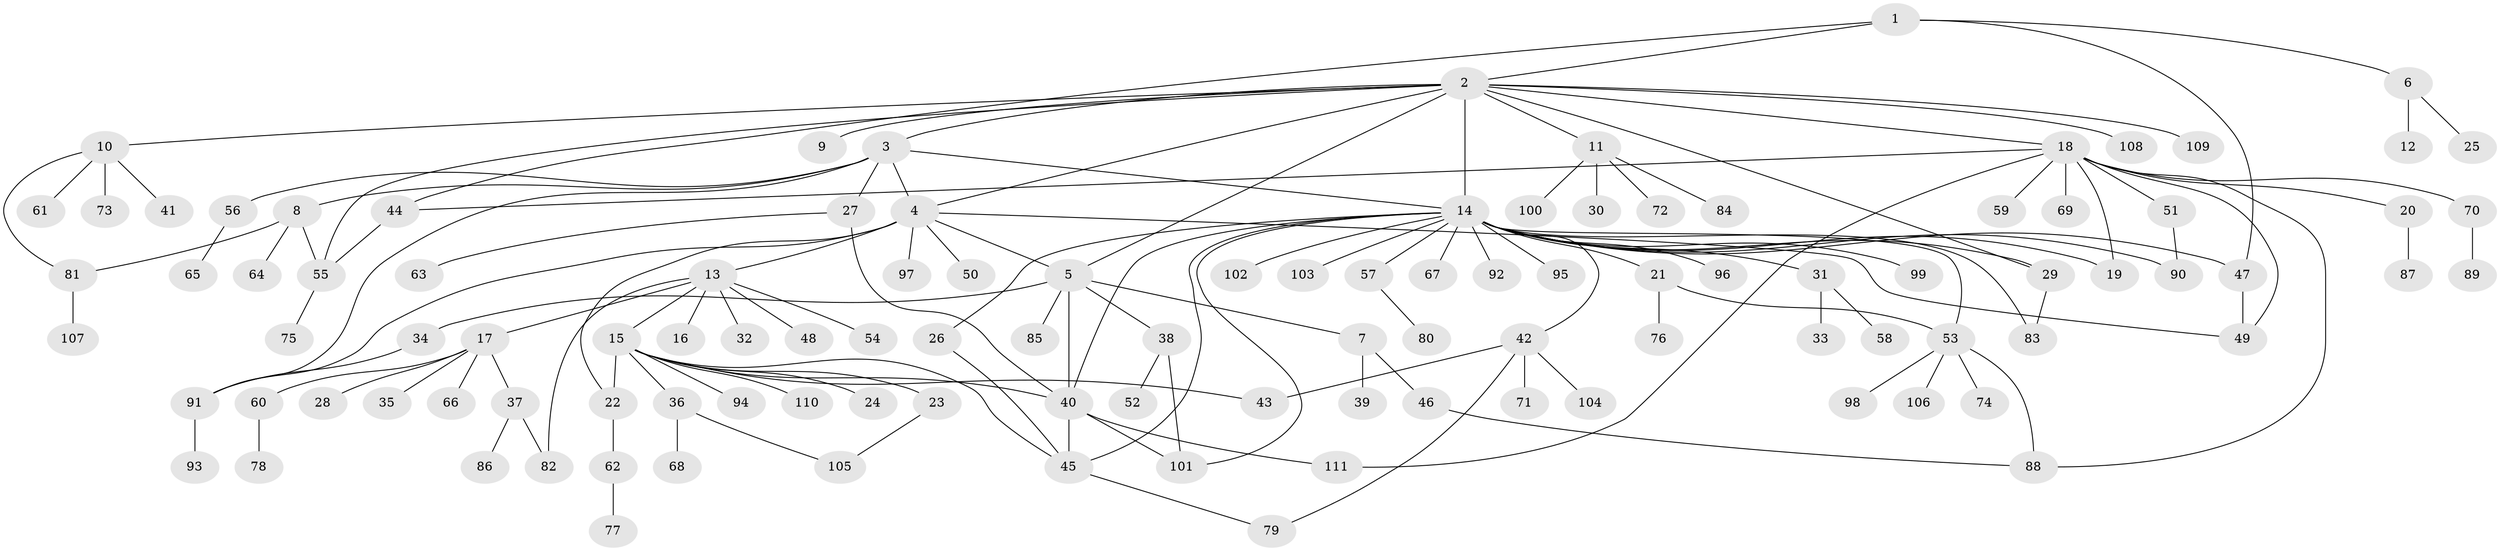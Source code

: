 // Generated by graph-tools (version 1.1) at 2025/47/03/09/25 04:47:40]
// undirected, 111 vertices, 143 edges
graph export_dot {
graph [start="1"]
  node [color=gray90,style=filled];
  1;
  2;
  3;
  4;
  5;
  6;
  7;
  8;
  9;
  10;
  11;
  12;
  13;
  14;
  15;
  16;
  17;
  18;
  19;
  20;
  21;
  22;
  23;
  24;
  25;
  26;
  27;
  28;
  29;
  30;
  31;
  32;
  33;
  34;
  35;
  36;
  37;
  38;
  39;
  40;
  41;
  42;
  43;
  44;
  45;
  46;
  47;
  48;
  49;
  50;
  51;
  52;
  53;
  54;
  55;
  56;
  57;
  58;
  59;
  60;
  61;
  62;
  63;
  64;
  65;
  66;
  67;
  68;
  69;
  70;
  71;
  72;
  73;
  74;
  75;
  76;
  77;
  78;
  79;
  80;
  81;
  82;
  83;
  84;
  85;
  86;
  87;
  88;
  89;
  90;
  91;
  92;
  93;
  94;
  95;
  96;
  97;
  98;
  99;
  100;
  101;
  102;
  103;
  104;
  105;
  106;
  107;
  108;
  109;
  110;
  111;
  1 -- 2;
  1 -- 6;
  1 -- 44;
  1 -- 47;
  2 -- 3;
  2 -- 4;
  2 -- 5;
  2 -- 9;
  2 -- 10;
  2 -- 11;
  2 -- 14;
  2 -- 18;
  2 -- 29;
  2 -- 55;
  2 -- 108;
  2 -- 109;
  3 -- 4;
  3 -- 8;
  3 -- 14;
  3 -- 27;
  3 -- 56;
  3 -- 91;
  4 -- 5;
  4 -- 13;
  4 -- 22;
  4 -- 49;
  4 -- 50;
  4 -- 91;
  4 -- 97;
  5 -- 7;
  5 -- 34;
  5 -- 38;
  5 -- 40;
  5 -- 85;
  6 -- 12;
  6 -- 25;
  7 -- 39;
  7 -- 46;
  8 -- 55;
  8 -- 64;
  8 -- 81;
  10 -- 41;
  10 -- 61;
  10 -- 73;
  10 -- 81;
  11 -- 30;
  11 -- 72;
  11 -- 84;
  11 -- 100;
  13 -- 15;
  13 -- 16;
  13 -- 17;
  13 -- 32;
  13 -- 48;
  13 -- 54;
  13 -- 82;
  14 -- 19;
  14 -- 21;
  14 -- 26;
  14 -- 29;
  14 -- 31;
  14 -- 40;
  14 -- 42;
  14 -- 45;
  14 -- 47;
  14 -- 53;
  14 -- 57;
  14 -- 67;
  14 -- 83;
  14 -- 90;
  14 -- 92;
  14 -- 95;
  14 -- 96;
  14 -- 99;
  14 -- 101;
  14 -- 102;
  14 -- 103;
  15 -- 22;
  15 -- 23;
  15 -- 24;
  15 -- 36;
  15 -- 40;
  15 -- 43;
  15 -- 45;
  15 -- 94;
  15 -- 110;
  17 -- 28;
  17 -- 35;
  17 -- 37;
  17 -- 60;
  17 -- 66;
  18 -- 19;
  18 -- 20;
  18 -- 44;
  18 -- 49;
  18 -- 51;
  18 -- 59;
  18 -- 69;
  18 -- 70;
  18 -- 88;
  18 -- 111;
  20 -- 87;
  21 -- 53;
  21 -- 76;
  22 -- 62;
  23 -- 105;
  26 -- 45;
  27 -- 40;
  27 -- 63;
  29 -- 83;
  31 -- 33;
  31 -- 58;
  34 -- 91;
  36 -- 68;
  36 -- 105;
  37 -- 82;
  37 -- 86;
  38 -- 52;
  38 -- 101;
  40 -- 45;
  40 -- 101;
  40 -- 111;
  42 -- 43;
  42 -- 71;
  42 -- 79;
  42 -- 104;
  44 -- 55;
  45 -- 79;
  46 -- 88;
  47 -- 49;
  51 -- 90;
  53 -- 74;
  53 -- 88;
  53 -- 98;
  53 -- 106;
  55 -- 75;
  56 -- 65;
  57 -- 80;
  60 -- 78;
  62 -- 77;
  70 -- 89;
  81 -- 107;
  91 -- 93;
}

